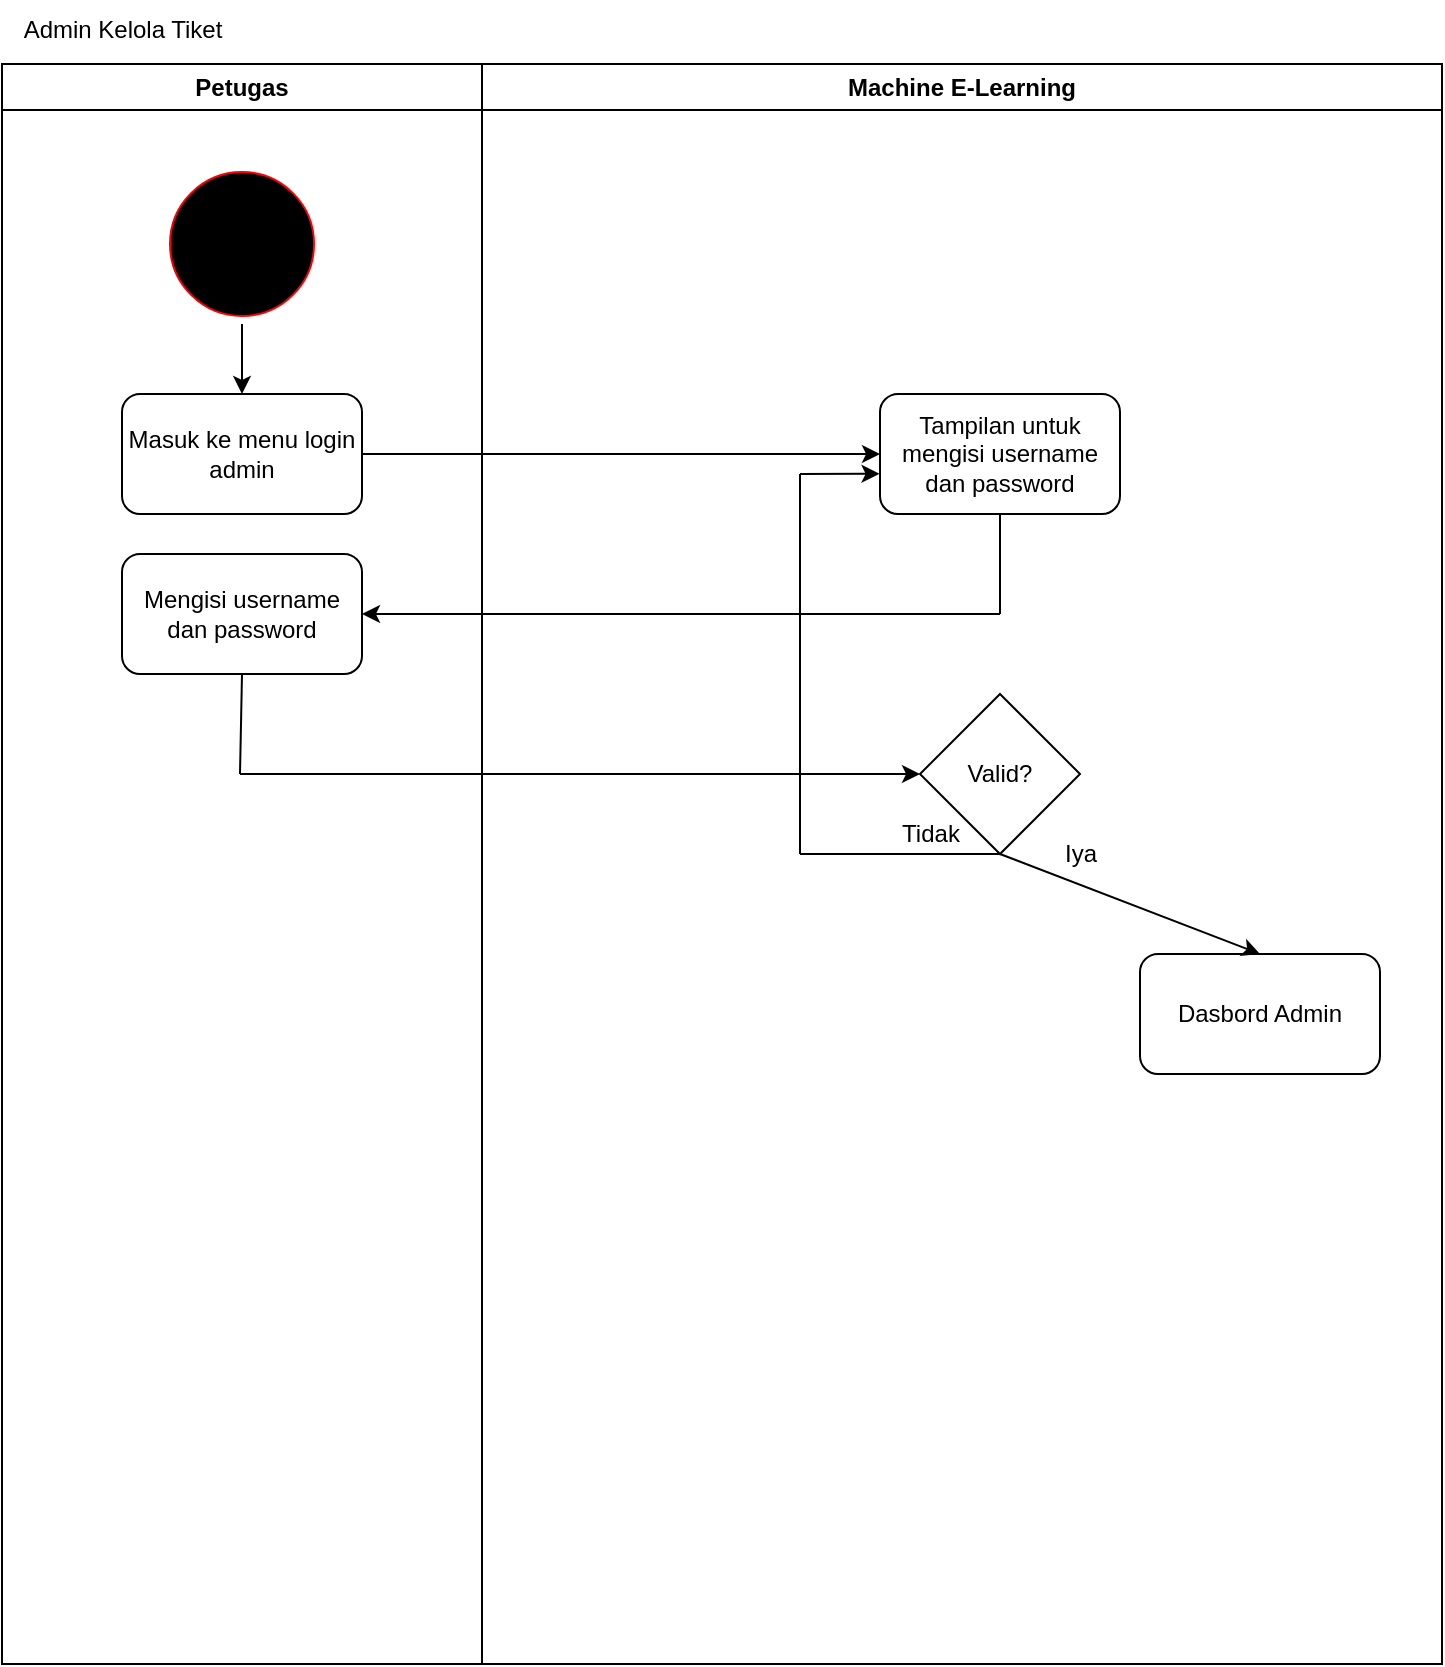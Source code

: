 <mxfile version="27.1.6">
  <diagram name="Halaman-1" id="URK2k3WMQm116mticsIn">
    <mxGraphModel dx="864" dy="520" grid="1" gridSize="10" guides="1" tooltips="1" connect="1" arrows="1" fold="1" page="1" pageScale="1" pageWidth="827" pageHeight="1169" math="0" shadow="0">
      <root>
        <mxCell id="0" />
        <mxCell id="1" parent="0" />
        <mxCell id="APr7CuqteU8gshytaZwF-2" value="Machine E-Learning" style="swimlane;whiteSpace=wrap;html=1;fillColor=default;swimlaneFillColor=default;" vertex="1" parent="1">
          <mxGeometry x="280" y="80" width="480" height="800" as="geometry" />
        </mxCell>
        <mxCell id="APr7CuqteU8gshytaZwF-36" value="Iya" style="text;html=1;align=center;verticalAlign=middle;resizable=0;points=[];autosize=1;strokeColor=none;fillColor=none;" vertex="1" parent="APr7CuqteU8gshytaZwF-2">
          <mxGeometry x="279" y="380" width="40" height="30" as="geometry" />
        </mxCell>
        <mxCell id="APr7CuqteU8gshytaZwF-37" value="Tidak" style="text;html=1;align=center;verticalAlign=middle;resizable=0;points=[];autosize=1;strokeColor=none;fillColor=none;" vertex="1" parent="APr7CuqteU8gshytaZwF-2">
          <mxGeometry x="199" y="370" width="50" height="30" as="geometry" />
        </mxCell>
        <mxCell id="APr7CuqteU8gshytaZwF-1" value="Petugas" style="swimlane;whiteSpace=wrap;html=1;fillColor=default;swimlaneFillColor=default;" vertex="1" parent="1">
          <mxGeometry x="40" y="80" width="240" height="800" as="geometry" />
        </mxCell>
        <mxCell id="APr7CuqteU8gshytaZwF-4" value="" style="ellipse;html=1;shape=startState;fillColor=#000000;strokeColor=#ff0000;" vertex="1" parent="APr7CuqteU8gshytaZwF-1">
          <mxGeometry x="80" y="50" width="80" height="80" as="geometry" />
        </mxCell>
        <mxCell id="APr7CuqteU8gshytaZwF-24" value="" style="endArrow=classic;html=1;rounded=0;exitX=0.5;exitY=1;exitDx=0;exitDy=0;entryX=0.5;entryY=0;entryDx=0;entryDy=0;" edge="1" parent="APr7CuqteU8gshytaZwF-1" source="APr7CuqteU8gshytaZwF-22" target="APr7CuqteU8gshytaZwF-23">
          <mxGeometry width="50" height="50" relative="1" as="geometry">
            <mxPoint x="349" y="455" as="sourcePoint" />
            <mxPoint x="559" y="435" as="targetPoint" />
          </mxGeometry>
        </mxCell>
        <mxCell id="APr7CuqteU8gshytaZwF-26" value="" style="endArrow=classic;html=1;rounded=0;exitX=1;exitY=0.5;exitDx=0;exitDy=0;" edge="1" parent="APr7CuqteU8gshytaZwF-1" source="APr7CuqteU8gshytaZwF-25" target="APr7CuqteU8gshytaZwF-27">
          <mxGeometry width="50" height="50" relative="1" as="geometry">
            <mxPoint x="219" y="205" as="sourcePoint" />
            <mxPoint x="399" y="195" as="targetPoint" />
          </mxGeometry>
        </mxCell>
        <mxCell id="APr7CuqteU8gshytaZwF-28" value="" style="endArrow=none;html=1;rounded=0;entryX=0.5;entryY=1;entryDx=0;entryDy=0;" edge="1" parent="APr7CuqteU8gshytaZwF-1" target="APr7CuqteU8gshytaZwF-27">
          <mxGeometry width="50" height="50" relative="1" as="geometry">
            <mxPoint x="499" y="275" as="sourcePoint" />
            <mxPoint x="509" y="265" as="targetPoint" />
          </mxGeometry>
        </mxCell>
        <mxCell id="APr7CuqteU8gshytaZwF-29" value="" style="endArrow=none;html=1;rounded=0;exitX=1;exitY=0.5;exitDx=0;exitDy=0;endFill=1;startFill=1;startArrow=classic;" edge="1" parent="APr7CuqteU8gshytaZwF-1" source="APr7CuqteU8gshytaZwF-30">
          <mxGeometry width="50" height="50" relative="1" as="geometry">
            <mxPoint x="219" y="315" as="sourcePoint" />
            <mxPoint x="499" y="275" as="targetPoint" />
          </mxGeometry>
        </mxCell>
        <mxCell id="APr7CuqteU8gshytaZwF-31" value="" style="endArrow=none;html=1;rounded=0;entryX=0.5;entryY=1;entryDx=0;entryDy=0;" edge="1" parent="APr7CuqteU8gshytaZwF-1" target="APr7CuqteU8gshytaZwF-30">
          <mxGeometry width="50" height="50" relative="1" as="geometry">
            <mxPoint x="119" y="355" as="sourcePoint" />
            <mxPoint x="119" y="385" as="targetPoint" />
          </mxGeometry>
        </mxCell>
        <mxCell id="APr7CuqteU8gshytaZwF-32" value="" style="endArrow=none;html=1;rounded=0;entryX=0.5;entryY=1;entryDx=0;entryDy=0;" edge="1" parent="APr7CuqteU8gshytaZwF-1" target="APr7CuqteU8gshytaZwF-22">
          <mxGeometry width="50" height="50" relative="1" as="geometry">
            <mxPoint x="399" y="395" as="sourcePoint" />
            <mxPoint x="399" y="405" as="targetPoint" />
          </mxGeometry>
        </mxCell>
        <mxCell id="APr7CuqteU8gshytaZwF-33" value="" style="endArrow=none;html=1;rounded=0;" edge="1" parent="APr7CuqteU8gshytaZwF-1">
          <mxGeometry width="50" height="50" relative="1" as="geometry">
            <mxPoint x="399" y="205" as="sourcePoint" />
            <mxPoint x="399" y="395" as="targetPoint" />
          </mxGeometry>
        </mxCell>
        <mxCell id="APr7CuqteU8gshytaZwF-34" value="" style="endArrow=classic;html=1;rounded=0;entryX=-0.002;entryY=0.665;entryDx=0;entryDy=0;entryPerimeter=0;" edge="1" parent="APr7CuqteU8gshytaZwF-1" target="APr7CuqteU8gshytaZwF-27">
          <mxGeometry width="50" height="50" relative="1" as="geometry">
            <mxPoint x="399" y="205" as="sourcePoint" />
            <mxPoint x="429" y="245" as="targetPoint" />
          </mxGeometry>
        </mxCell>
        <mxCell id="APr7CuqteU8gshytaZwF-35" value="" style="endArrow=classic;html=1;rounded=0;endFill=1;entryX=0;entryY=0.5;entryDx=0;entryDy=0;" edge="1" parent="APr7CuqteU8gshytaZwF-1" target="APr7CuqteU8gshytaZwF-22">
          <mxGeometry width="50" height="50" relative="1" as="geometry">
            <mxPoint x="119" y="355" as="sourcePoint" />
            <mxPoint x="459" y="355" as="targetPoint" />
          </mxGeometry>
        </mxCell>
        <mxCell id="APr7CuqteU8gshytaZwF-22" value="Valid?" style="rhombus;whiteSpace=wrap;html=1;fillColor=none;" vertex="1" parent="APr7CuqteU8gshytaZwF-1">
          <mxGeometry x="459" y="315" width="80" height="80" as="geometry" />
        </mxCell>
        <mxCell id="APr7CuqteU8gshytaZwF-23" value="Dasbord Admin" style="rounded=1;whiteSpace=wrap;html=1;fillColor=none;" vertex="1" parent="APr7CuqteU8gshytaZwF-1">
          <mxGeometry x="569" y="445" width="120" height="60" as="geometry" />
        </mxCell>
        <mxCell id="APr7CuqteU8gshytaZwF-25" value="Masuk ke menu login admin" style="rounded=1;whiteSpace=wrap;html=1;fillColor=none;" vertex="1" parent="APr7CuqteU8gshytaZwF-1">
          <mxGeometry x="60" y="165" width="120" height="60" as="geometry" />
        </mxCell>
        <mxCell id="APr7CuqteU8gshytaZwF-27" value="Tampilan untuk mengisi username dan password" style="rounded=1;whiteSpace=wrap;html=1;fillColor=none;" vertex="1" parent="APr7CuqteU8gshytaZwF-1">
          <mxGeometry x="439" y="165" width="120" height="60" as="geometry" />
        </mxCell>
        <mxCell id="APr7CuqteU8gshytaZwF-30" value="Mengisi username dan password" style="rounded=1;whiteSpace=wrap;html=1;fillColor=none;" vertex="1" parent="APr7CuqteU8gshytaZwF-1">
          <mxGeometry x="60" y="245" width="120" height="60" as="geometry" />
        </mxCell>
        <mxCell id="APr7CuqteU8gshytaZwF-7" value="" style="endArrow=classic;html=1;rounded=0;exitX=0.5;exitY=1;exitDx=0;exitDy=0;" edge="1" parent="APr7CuqteU8gshytaZwF-1" source="APr7CuqteU8gshytaZwF-4" target="APr7CuqteU8gshytaZwF-25">
          <mxGeometry width="50" height="50" relative="1" as="geometry">
            <mxPoint x="350" y="220" as="sourcePoint" />
            <mxPoint x="150" y="150" as="targetPoint" />
          </mxGeometry>
        </mxCell>
        <mxCell id="APr7CuqteU8gshytaZwF-3" value="Admin Kelola Tiket" style="text;html=1;align=center;verticalAlign=middle;resizable=0;points=[];autosize=1;strokeColor=none;fillColor=default;" vertex="1" parent="1">
          <mxGeometry x="40" y="48" width="120" height="30" as="geometry" />
        </mxCell>
      </root>
    </mxGraphModel>
  </diagram>
</mxfile>
